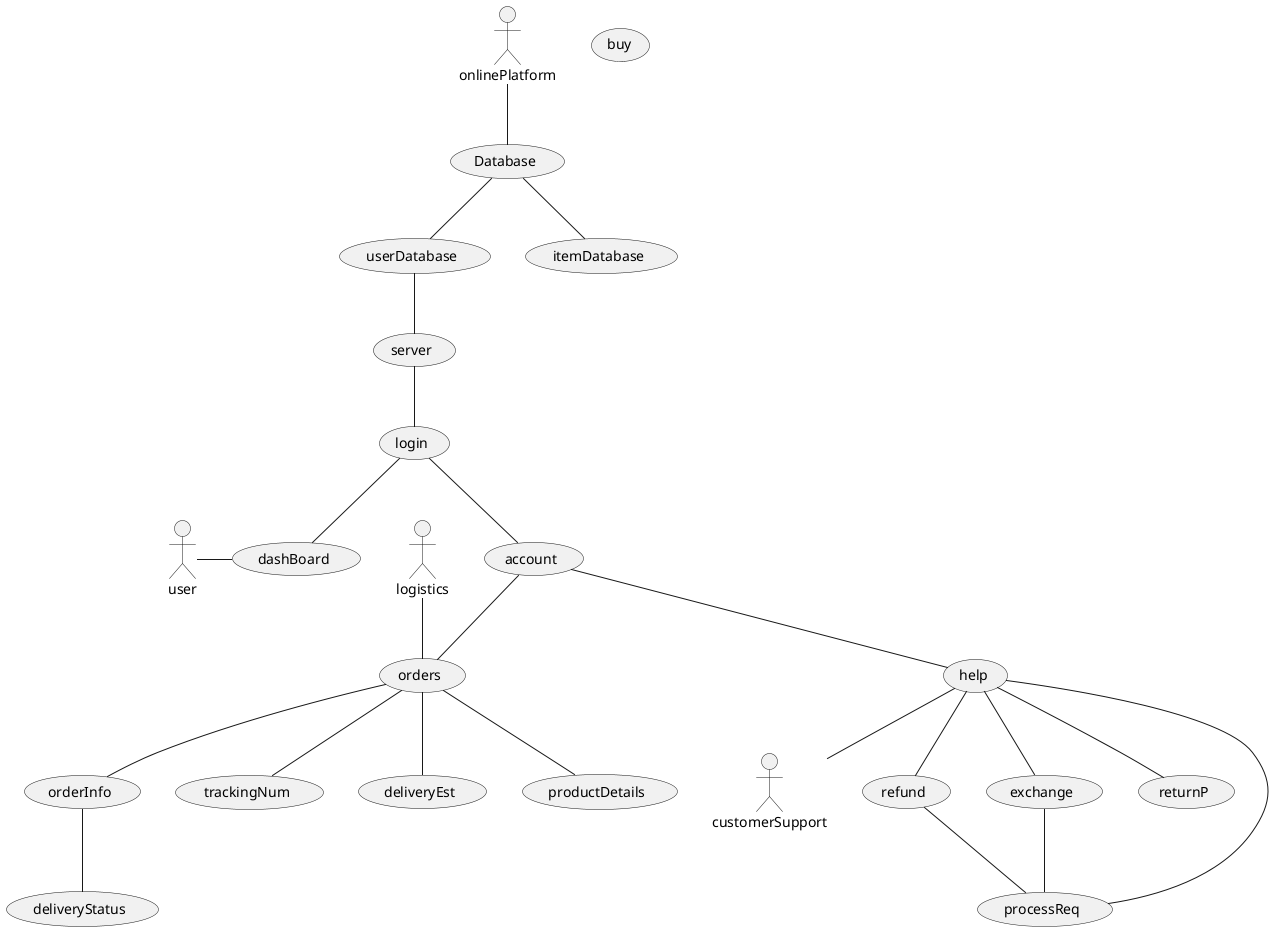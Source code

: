 @startuml

actor user
actor onlinePlatform
actor logistics
actor customerSupport



usecase buy
usecase account
usecase orders
usecase server

usecase login
usecase dashBoard
usecase Database
usecase userDatabase
usecase itemDatabase

usecase orderInfo
usecase trackingNum
usecase deliveryEst
usecase productDetails
usecase help

usecase refund
usecase exchange
usecase returnP
usecase processReq

usecase deliveryStatus

login--account
account--orders
server--login
user-dashBoard
login--dashBoard
account--help
help--customerSupport
help--refund
help--exchange
help--processReq

refund--processReq
exchange--processReq
help--returnP


userDatabase--server
onlinePlatform--Database
Database--userDatabase
Database--itemDatabase

orders--orderInfo
orders--trackingNum
orders--deliveryEst
orders--productDetails

logistics--orders
orderInfo--deliveryStatus



@enduml
